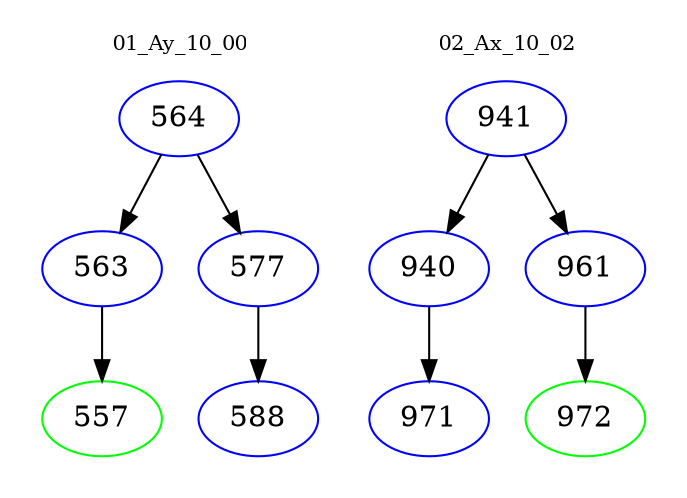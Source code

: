 digraph{
subgraph cluster_0 {
color = white
label = "01_Ay_10_00";
fontsize=10;
T0_564 [label="564", color="blue"]
T0_564 -> T0_563 [color="black"]
T0_563 [label="563", color="blue"]
T0_563 -> T0_557 [color="black"]
T0_557 [label="557", color="green"]
T0_564 -> T0_577 [color="black"]
T0_577 [label="577", color="blue"]
T0_577 -> T0_588 [color="black"]
T0_588 [label="588", color="blue"]
}
subgraph cluster_1 {
color = white
label = "02_Ax_10_02";
fontsize=10;
T1_941 [label="941", color="blue"]
T1_941 -> T1_940 [color="black"]
T1_940 [label="940", color="blue"]
T1_940 -> T1_971 [color="black"]
T1_971 [label="971", color="blue"]
T1_941 -> T1_961 [color="black"]
T1_961 [label="961", color="blue"]
T1_961 -> T1_972 [color="black"]
T1_972 [label="972", color="green"]
}
}
